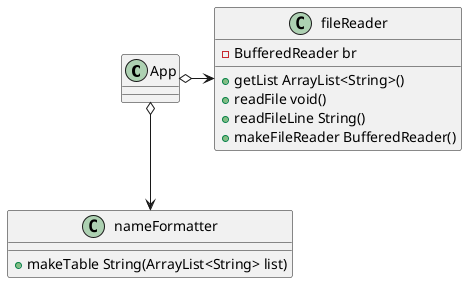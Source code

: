 @startuml
'https://plantuml.com/sequence-diagram

class App{
}

class fileReader{
    - BufferedReader br
    + getList ArrayList<String>()
    + readFile void()
    + readFileLine String()
    + makeFileReader BufferedReader()
}

class nameFormatter{
    + makeTable String(ArrayList<String> list)
}

App o-> fileReader
App o--> nameFormatter




@enduml